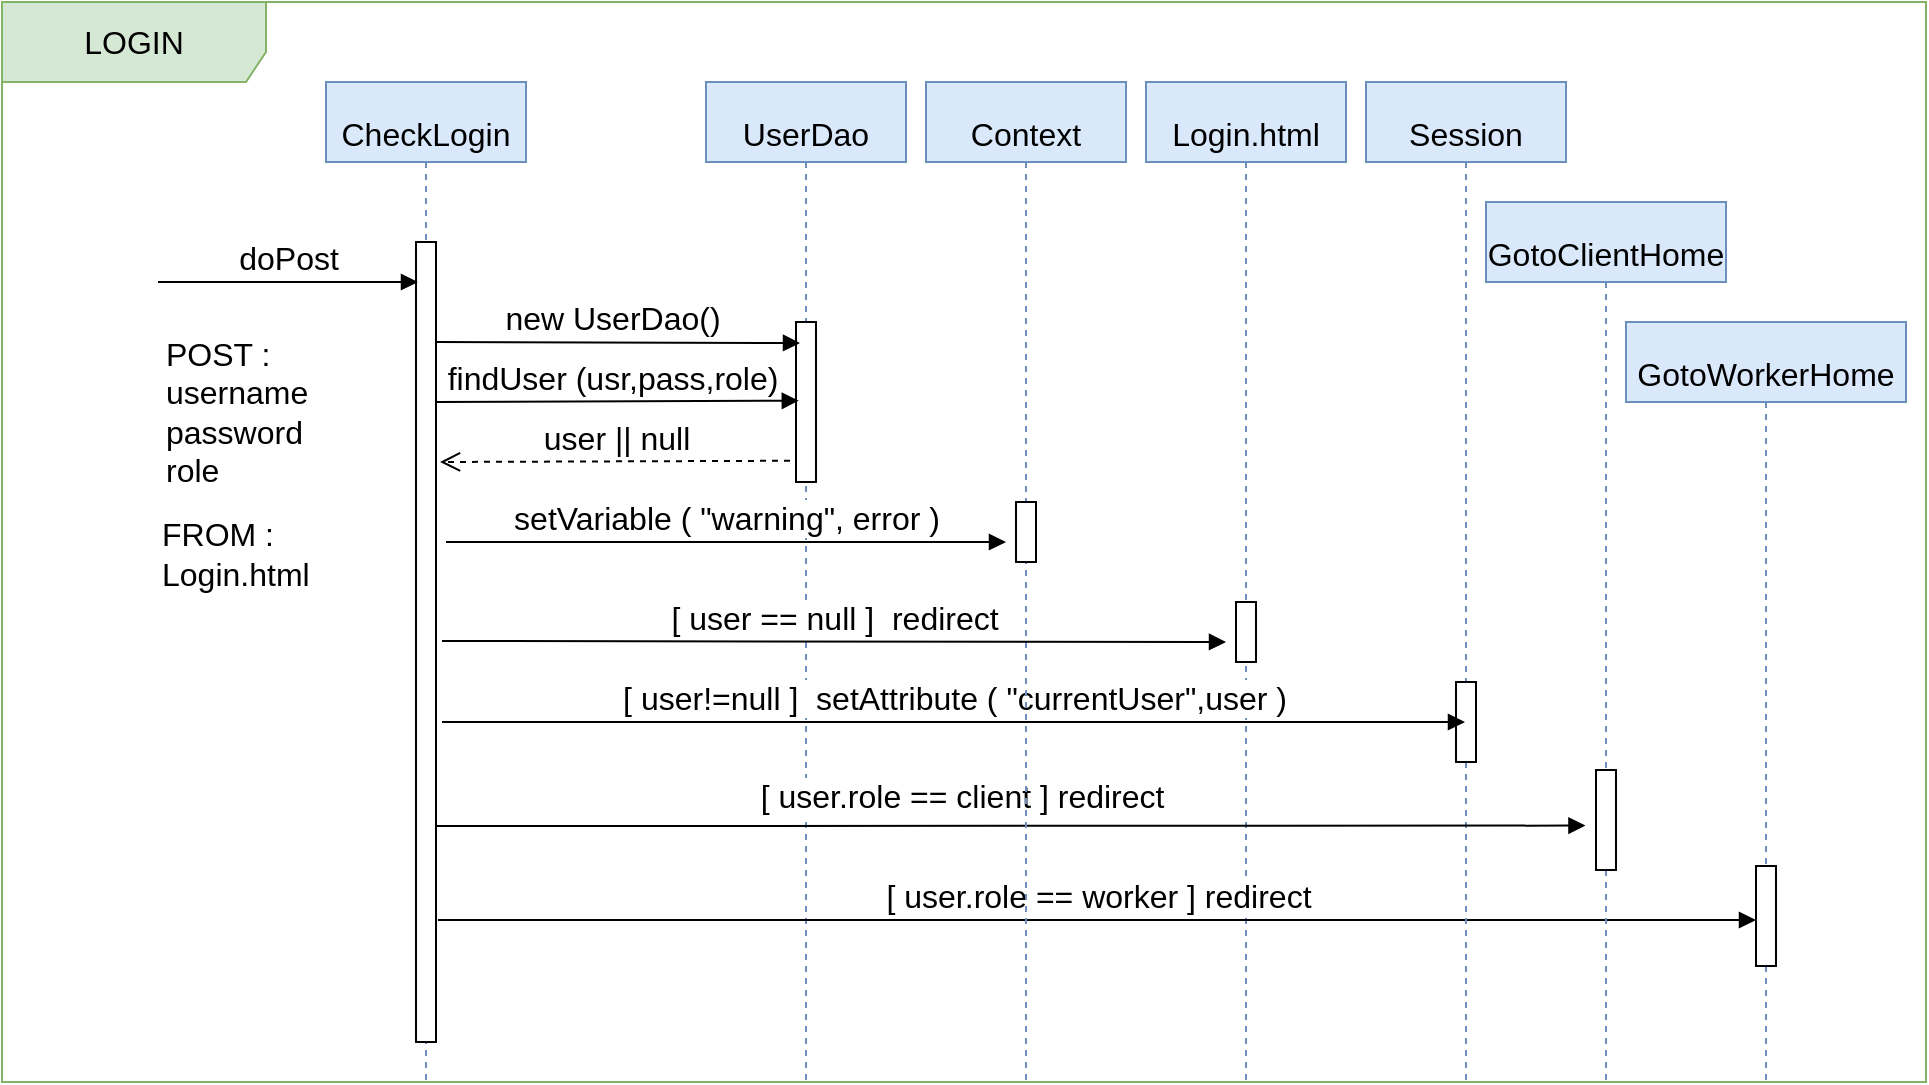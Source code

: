 <mxfile version="18.0.8" type="device"><diagram id="8lv88ZR4mrCCeqeHEAU_" name="Page-1"><mxGraphModel dx="1438" dy="881" grid="1" gridSize="10" guides="1" tooltips="1" connect="1" arrows="1" fold="1" page="0" pageScale="1" pageWidth="827" pageHeight="1169" math="0" shadow="0"><root><mxCell id="0"/><mxCell id="1" parent="0"/><mxCell id="1Fg2AFdAJ2kEk59hbJvS-36" value="LOGIN" style="shape=umlFrame;whiteSpace=wrap;html=1;fontSize=16;width=132;height=40;fillColor=#d5e8d4;strokeColor=#82b366;" parent="1" vertex="1"><mxGeometry x="-282" y="-320" width="962" height="540" as="geometry"/></mxCell><mxCell id="1Fg2AFdAJ2kEk59hbJvS-5" value="&lt;font style=&quot;font-size: 16px;&quot;&gt;CheckLogin&lt;/font&gt;" style="shape=umlLifeline;perimeter=lifelinePerimeter;whiteSpace=wrap;html=1;container=1;collapsible=0;recursiveResize=0;outlineConnect=0;fontSize=33;align=center;fillColor=#dae8fc;strokeColor=#6c8ebf;" parent="1" vertex="1"><mxGeometry x="-120" y="-280" width="100" height="500" as="geometry"/></mxCell><mxCell id="1Fg2AFdAJ2kEk59hbJvS-6" value="&lt;span style=&quot;font-size: 16px;&quot;&gt;UserDao&lt;/span&gt;" style="shape=umlLifeline;perimeter=lifelinePerimeter;whiteSpace=wrap;html=1;container=1;collapsible=0;recursiveResize=0;outlineConnect=0;fontSize=33;align=center;fillColor=#dae8fc;strokeColor=#6c8ebf;" parent="1" vertex="1"><mxGeometry x="70" y="-280" width="100" height="500" as="geometry"/></mxCell><mxCell id="1Fg2AFdAJ2kEk59hbJvS-20" value="" style="html=1;points=[];perimeter=orthogonalPerimeter;fontSize=16;" parent="1Fg2AFdAJ2kEk59hbJvS-6" vertex="1"><mxGeometry x="45" y="120" width="10" height="80" as="geometry"/></mxCell><mxCell id="1Fg2AFdAJ2kEk59hbJvS-45" value="findUser (usr,pass,role)" style="html=1;verticalAlign=bottom;endArrow=block;rounded=0;fontSize=16;entryX=0.14;entryY=0.492;entryDx=0;entryDy=0;entryPerimeter=0;" parent="1Fg2AFdAJ2kEk59hbJvS-6" target="1Fg2AFdAJ2kEk59hbJvS-20" edge="1"><mxGeometry x="-0.029" width="80" relative="1" as="geometry"><mxPoint x="-135" y="160" as="sourcePoint"/><mxPoint x="40" y="160" as="targetPoint"/><mxPoint as="offset"/></mxGeometry></mxCell><mxCell id="1Fg2AFdAJ2kEk59hbJvS-7" value="&lt;span style=&quot;font-size: 16px;&quot;&gt;Login.html&lt;/span&gt;" style="shape=umlLifeline;perimeter=lifelinePerimeter;whiteSpace=wrap;html=1;container=1;collapsible=0;recursiveResize=0;outlineConnect=0;fontSize=33;align=center;fillColor=#dae8fc;strokeColor=#6c8ebf;" parent="1" vertex="1"><mxGeometry x="290" y="-280" width="100" height="500" as="geometry"/></mxCell><mxCell id="1Fg2AFdAJ2kEk59hbJvS-29" value="" style="html=1;points=[];perimeter=orthogonalPerimeter;fontSize=16;" parent="1Fg2AFdAJ2kEk59hbJvS-7" vertex="1"><mxGeometry x="45" y="260" width="10" height="30" as="geometry"/></mxCell><mxCell id="1Fg2AFdAJ2kEk59hbJvS-35" value="[ user.role == worker ] redirect" style="html=1;verticalAlign=bottom;endArrow=block;rounded=0;fontSize=16;" parent="1Fg2AFdAJ2kEk59hbJvS-7" edge="1"><mxGeometry width="80" relative="1" as="geometry"><mxPoint x="-354" y="419" as="sourcePoint"/><mxPoint x="305" y="419" as="targetPoint"/></mxGeometry></mxCell><mxCell id="1Fg2AFdAJ2kEk59hbJvS-8" value="&lt;span style=&quot;font-size: 16px;&quot;&gt;Session&lt;/span&gt;" style="shape=umlLifeline;perimeter=lifelinePerimeter;whiteSpace=wrap;html=1;container=1;collapsible=0;recursiveResize=0;outlineConnect=0;fontSize=33;align=center;fillColor=#dae8fc;strokeColor=#6c8ebf;" parent="1" vertex="1"><mxGeometry x="400" y="-280" width="100" height="500" as="geometry"/></mxCell><mxCell id="1Fg2AFdAJ2kEk59hbJvS-31" value="" style="html=1;points=[];perimeter=orthogonalPerimeter;fontSize=16;" parent="1Fg2AFdAJ2kEk59hbJvS-8" vertex="1"><mxGeometry x="45" y="300" width="10" height="40" as="geometry"/></mxCell><mxCell id="1Fg2AFdAJ2kEk59hbJvS-10" value="&lt;span style=&quot;font-size: 16px;&quot;&gt;GotoClientHome&lt;/span&gt;" style="shape=umlLifeline;perimeter=lifelinePerimeter;whiteSpace=wrap;html=1;container=1;collapsible=0;recursiveResize=0;outlineConnect=0;fontSize=33;align=center;fillColor=#dae8fc;strokeColor=#6c8ebf;" parent="1" vertex="1"><mxGeometry x="460" y="-220" width="120" height="440" as="geometry"/></mxCell><mxCell id="1Fg2AFdAJ2kEk59hbJvS-42" value="" style="html=1;points=[];perimeter=orthogonalPerimeter;fontSize=16;" parent="1Fg2AFdAJ2kEk59hbJvS-10" vertex="1"><mxGeometry x="55" y="284" width="10" height="50" as="geometry"/></mxCell><mxCell id="1Fg2AFdAJ2kEk59hbJvS-11" value="&lt;span style=&quot;font-size: 16px;&quot;&gt;GotoWorkerHome&lt;/span&gt;" style="shape=umlLifeline;perimeter=lifelinePerimeter;whiteSpace=wrap;html=1;container=1;collapsible=0;recursiveResize=0;outlineConnect=0;fontSize=33;align=center;fillColor=#dae8fc;strokeColor=#6c8ebf;" parent="1" vertex="1"><mxGeometry x="530" y="-160" width="140" height="380" as="geometry"/></mxCell><mxCell id="1Fg2AFdAJ2kEk59hbJvS-43" value="" style="html=1;points=[];perimeter=orthogonalPerimeter;fontSize=16;" parent="1Fg2AFdAJ2kEk59hbJvS-11" vertex="1"><mxGeometry x="65" y="272" width="10" height="50" as="geometry"/></mxCell><mxCell id="1Fg2AFdAJ2kEk59hbJvS-19" value="POST :&lt;br&gt;&lt;div style=&quot;&quot;&gt;&lt;span style=&quot;background-color: initial;&quot;&gt;username&lt;/span&gt;&lt;/div&gt;password&lt;br&gt;role" style="text;html=1;strokeColor=none;fillColor=none;align=left;verticalAlign=middle;whiteSpace=wrap;rounded=0;fontSize=16;" parent="1" vertex="1"><mxGeometry x="-202" y="-150" width="140" height="70" as="geometry"/></mxCell><mxCell id="1Fg2AFdAJ2kEk59hbJvS-21" value="" style="html=1;points=[];perimeter=orthogonalPerimeter;fontSize=16;" parent="1" vertex="1"><mxGeometry x="-75" y="-200" width="10" height="400" as="geometry"/></mxCell><mxCell id="1Fg2AFdAJ2kEk59hbJvS-13" value="doPost" style="html=1;verticalAlign=bottom;endArrow=block;rounded=0;fontSize=16;" parent="1" edge="1"><mxGeometry width="80" relative="1" as="geometry"><mxPoint x="-204" y="-180" as="sourcePoint"/><mxPoint x="-74" y="-180" as="targetPoint"/></mxGeometry></mxCell><mxCell id="1Fg2AFdAJ2kEk59hbJvS-25" value="user || null" style="html=1;verticalAlign=bottom;endArrow=open;dashed=1;endSize=8;rounded=0;fontSize=16;" parent="1" edge="1"><mxGeometry relative="1" as="geometry"><mxPoint x="112" y="-90.62" as="sourcePoint"/><mxPoint x="-63" y="-90" as="targetPoint"/></mxGeometry></mxCell><mxCell id="1Fg2AFdAJ2kEk59hbJvS-30" value="[ user!=null ]&amp;nbsp; setAttribute ( &quot;currentUser&quot;,user )" style="html=1;verticalAlign=bottom;endArrow=block;rounded=0;fontSize=16;" parent="1" target="1Fg2AFdAJ2kEk59hbJvS-8" edge="1"><mxGeometry width="80" relative="1" as="geometry"><mxPoint x="-62" y="40" as="sourcePoint"/><mxPoint x="249.5" y="40" as="targetPoint"/></mxGeometry></mxCell><mxCell id="1Fg2AFdAJ2kEk59hbJvS-34" value="[ user.role == client ] redirect&amp;nbsp;" style="html=1;verticalAlign=bottom;endArrow=block;rounded=0;fontSize=16;startArrow=none;" parent="1" edge="1"><mxGeometry y="259" width="80" relative="1" as="geometry"><mxPoint x="459.25" y="89" as="sourcePoint"/><mxPoint x="459.25" y="89" as="targetPoint"/><mxPoint x="-259" as="offset"/></mxGeometry></mxCell><mxCell id="1Fg2AFdAJ2kEk59hbJvS-38" value="FROM :&lt;br&gt;Login.html" style="text;html=1;strokeColor=none;fillColor=none;align=left;verticalAlign=middle;whiteSpace=wrap;rounded=0;fontSize=16;" parent="1" vertex="1"><mxGeometry x="-204" y="-69" width="102" height="50" as="geometry"/></mxCell><mxCell id="1Fg2AFdAJ2kEk59hbJvS-41" value="" style="html=1;verticalAlign=bottom;endArrow=block;rounded=0;fontSize=16;entryX=0.823;entryY=0.733;entryDx=0;entryDy=0;entryPerimeter=0;" parent="1" edge="1"><mxGeometry width="80" relative="1" as="geometry"><mxPoint x="-65.0" y="92" as="sourcePoint"/><mxPoint x="509.726" y="91.8" as="targetPoint"/></mxGeometry></mxCell><mxCell id="1Fg2AFdAJ2kEk59hbJvS-46" value="new UserDao()" style="html=1;verticalAlign=bottom;endArrow=block;rounded=0;fontSize=16;entryX=0.2;entryY=0.45;entryDx=0;entryDy=0;entryPerimeter=0;" parent="1" edge="1"><mxGeometry x="-0.029" width="80" relative="1" as="geometry"><mxPoint x="-65" y="-150" as="sourcePoint"/><mxPoint x="117" y="-149.5" as="targetPoint"/><mxPoint as="offset"/></mxGeometry></mxCell><mxCell id="AYy36WMzQRXhZ74CAhyN-3" value="&lt;span style=&quot;font-size: 16px;&quot;&gt;Context&lt;/span&gt;" style="shape=umlLifeline;perimeter=lifelinePerimeter;whiteSpace=wrap;html=1;container=1;collapsible=0;recursiveResize=0;outlineConnect=0;fontSize=33;align=center;fillColor=#dae8fc;strokeColor=#6c8ebf;" vertex="1" parent="1"><mxGeometry x="180" y="-280" width="100" height="500" as="geometry"/></mxCell><mxCell id="AYy36WMzQRXhZ74CAhyN-4" value="" style="html=1;points=[];perimeter=orthogonalPerimeter;fontSize=16;" vertex="1" parent="AYy36WMzQRXhZ74CAhyN-3"><mxGeometry x="45" y="210" width="10" height="30" as="geometry"/></mxCell><mxCell id="1Fg2AFdAJ2kEk59hbJvS-28" value="[ user == null ]&amp;nbsp; redirect" style="html=1;verticalAlign=bottom;endArrow=block;rounded=0;fontSize=16;" parent="AYy36WMzQRXhZ74CAhyN-3" edge="1"><mxGeometry width="80" relative="1" as="geometry"><mxPoint x="-242" y="279.5" as="sourcePoint"/><mxPoint x="150" y="280" as="targetPoint"/></mxGeometry></mxCell><mxCell id="AYy36WMzQRXhZ74CAhyN-6" value="setVariable ( &quot;warning&quot;, error )" style="html=1;verticalAlign=bottom;endArrow=block;rounded=0;fontSize=16;" edge="1" parent="AYy36WMzQRXhZ74CAhyN-3"><mxGeometry width="80" relative="1" as="geometry"><mxPoint x="-240" y="230" as="sourcePoint"/><mxPoint x="40" y="230" as="targetPoint"/></mxGeometry></mxCell></root></mxGraphModel></diagram></mxfile>